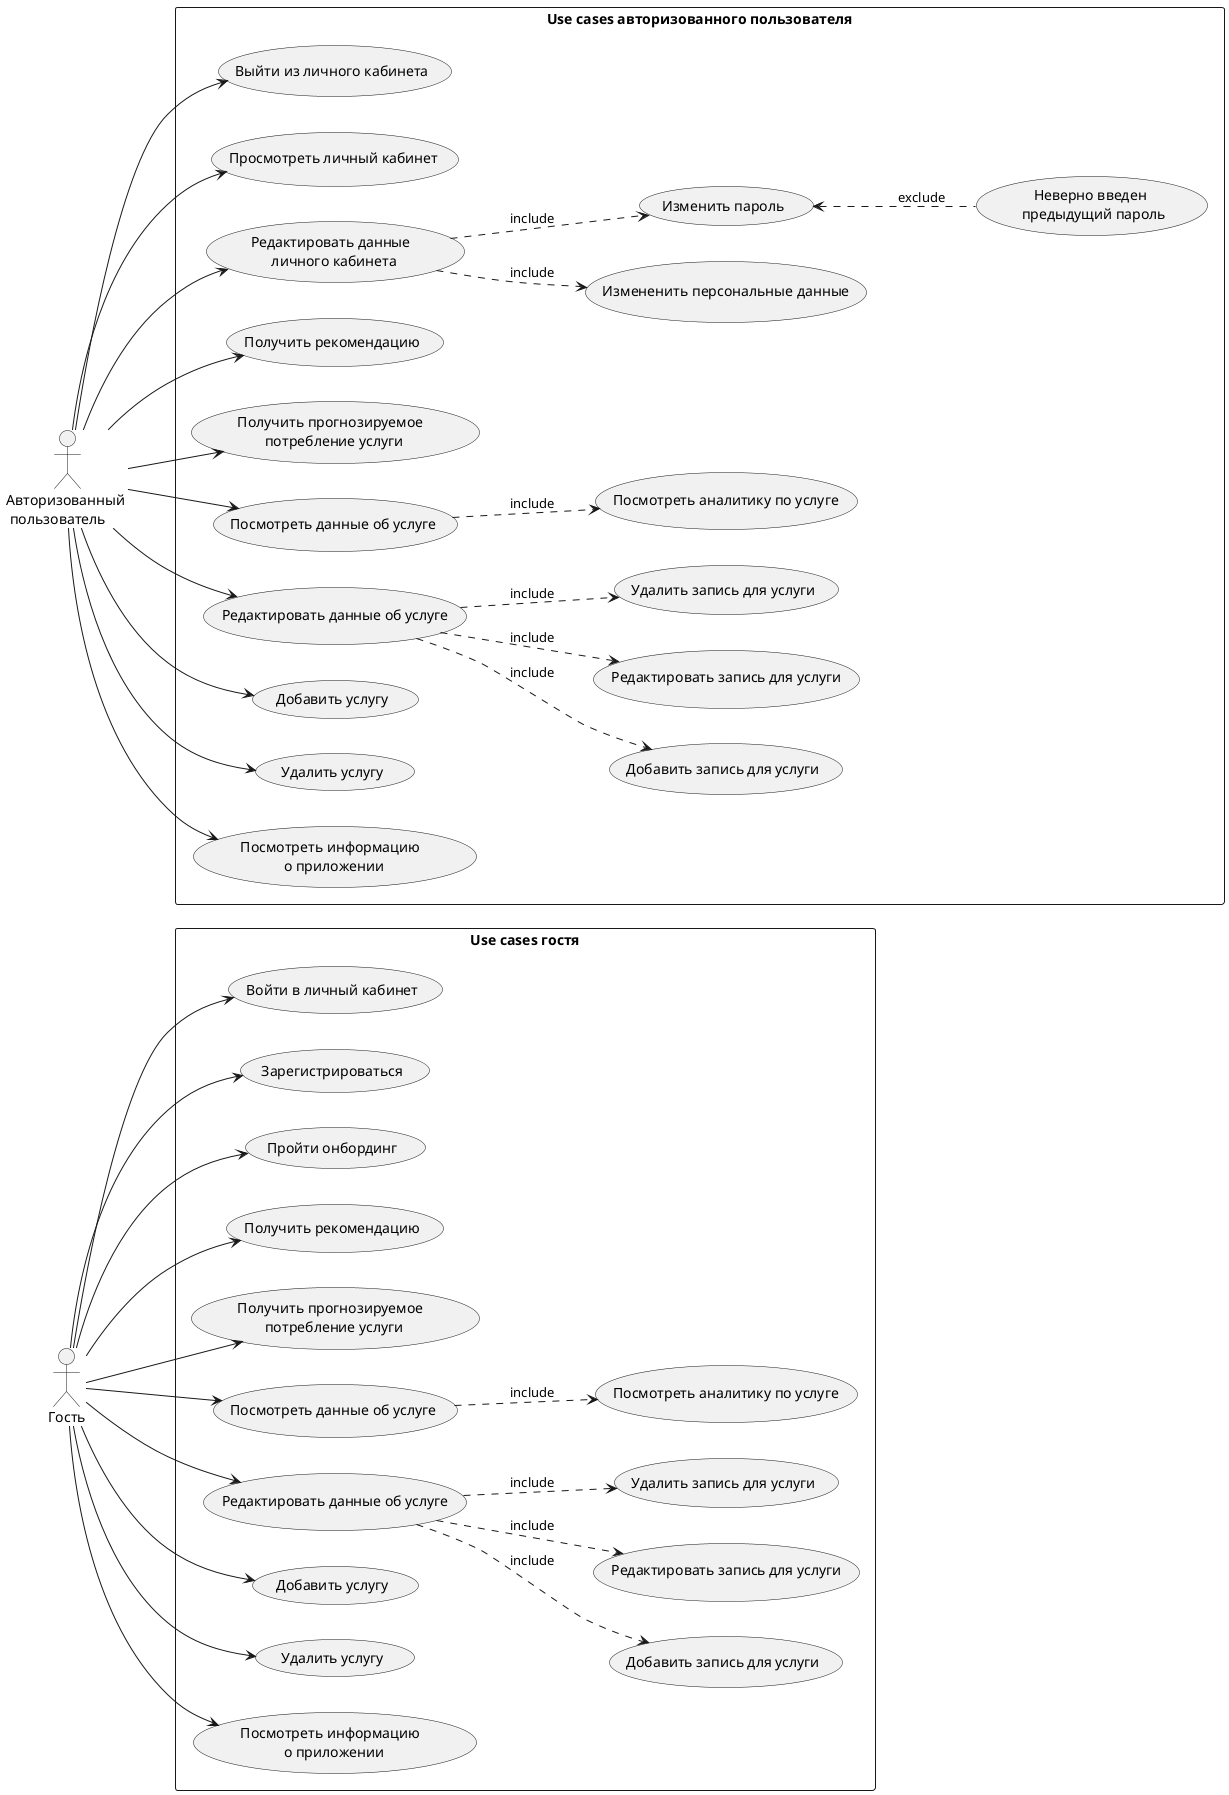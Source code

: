 @startuml
left to right direction
skinparam packageStyle rectangle

actor Гость as G
actor "Авторизованный \n пользователь" as U

rectangle "Use cases гостя" {
    usecase "Войти в личный кабинет" as Login
    usecase "Зарегистрироваться" as Registration
    usecase "Пройти онбординг" as Onboarding

    usecase "Получить рекомендацию" as ReceiveAdviceG

    usecase "Получить прогнозируемое \n потребление услуги" as ReceiveExpectedG

    usecase "Посмотреть данные об услуге" as ViewBillG
    usecase "Посмотреть аналитику по услуге" as ViewBillAnalyticsG

    usecase "Редактировать данные об услуге" as EditBillG
    usecase "Добавить запись для услуги" as EditBillAddRecordG
    usecase "Редактировать запись для услуги" as EditBillEditRecordG
    usecase "Удалить запись для услуги" as EditBillDeleteRecordG

    usecase "Добавить услугу" as AddBillG

    usecase "Удалить услугу" as DeleteBillG

    usecase "Посмотреть информацию \n о приложении" as ViewAppInformationG

    ViewBillG -.> ViewBillAnalyticsG : "include"

    EditBillG -.> EditBillAddRecordG : "include"
    EditBillG -.> EditBillEditRecordG : "include"
    EditBillG -.> EditBillDeleteRecordG : "include"

    G --> Login
    G --> Registration
    G --> Onboarding
    G --> ReceiveAdviceG
    G --> ReceiveExpectedG
    G --> ViewBillG
    G --> EditBillG
    G --> AddBillG
    G --> DeleteBillG
    G --> ViewAppInformationG
}

rectangle "Use cases авторизованного пользователя" {
    usecase "Выйти из личного кабинета" as Logout

    usecase "Просмотреть личный кабинет" as ProfileView
    usecase "Редактировать данные \n личного кабинета" as ProfileEdit
    usecase "Измененить персональные данные" as ProfileEditPersonalInfoChange
    usecase "Изменить пароль" as ProfileEditChangePassword
    usecase "Неверно введен \n предыдущий пароль" as ProfileEditChangePasswordInvalidPassword

    usecase "Получить рекомендацию" as ReceiveAdvice

    usecase "Получить прогнозируемое \n потребление услуги" as ReceiveExpected

    usecase "Посмотреть данные об услуге" as ViewBill
    usecase "Посмотреть аналитику по услуге" as ViewBillAnalytics

    usecase "Редактировать данные об услуге" as EditBill
    usecase "Добавить запись для услуги" as EditBillAddRecord
    usecase "Редактировать запись для услуги" as EditBillEditRecord
    usecase "Удалить запись для услуги" as EditBillDeleteRecord

    usecase "Добавить услугу" as AddBill

    usecase "Удалить услугу" as DeleteBill

    usecase "Посмотреть информацию \n о приложении" as ViewAppInformation

    ProfileEdit -.> ProfileEditPersonalInfoChange : "include"
    ProfileEdit -.> ProfileEditChangePassword : "include"
    ProfileEditChangePassword <.- ProfileEditChangePasswordInvalidPassword : "exclude"

    ViewBill -.> ViewBillAnalytics : "include"

    EditBill -.> EditBillAddRecord : "include"
    EditBill -.> EditBillEditRecord : "include"
    EditBill -.> EditBillDeleteRecord : "include"

    U --> Logout
    U --> ProfileView
    U --> ProfileEdit
    U --> ReceiveAdvice
    U --> ReceiveExpected
    U --> ViewBill
    U --> EditBill
    U --> AddBill
    U --> DeleteBill
    U --> ViewAppInformation
@enduml
